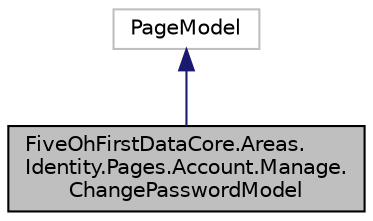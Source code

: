 digraph "FiveOhFirstDataCore.Areas.Identity.Pages.Account.Manage.ChangePasswordModel"
{
 // LATEX_PDF_SIZE
  edge [fontname="Helvetica",fontsize="10",labelfontname="Helvetica",labelfontsize="10"];
  node [fontname="Helvetica",fontsize="10",shape=record];
  Node1 [label="FiveOhFirstDataCore.Areas.\lIdentity.Pages.Account.Manage.\lChangePasswordModel",height=0.2,width=0.4,color="black", fillcolor="grey75", style="filled", fontcolor="black",tooltip=" "];
  Node2 -> Node1 [dir="back",color="midnightblue",fontsize="10",style="solid",fontname="Helvetica"];
  Node2 [label="PageModel",height=0.2,width=0.4,color="grey75", fillcolor="white", style="filled",tooltip=" "];
}
